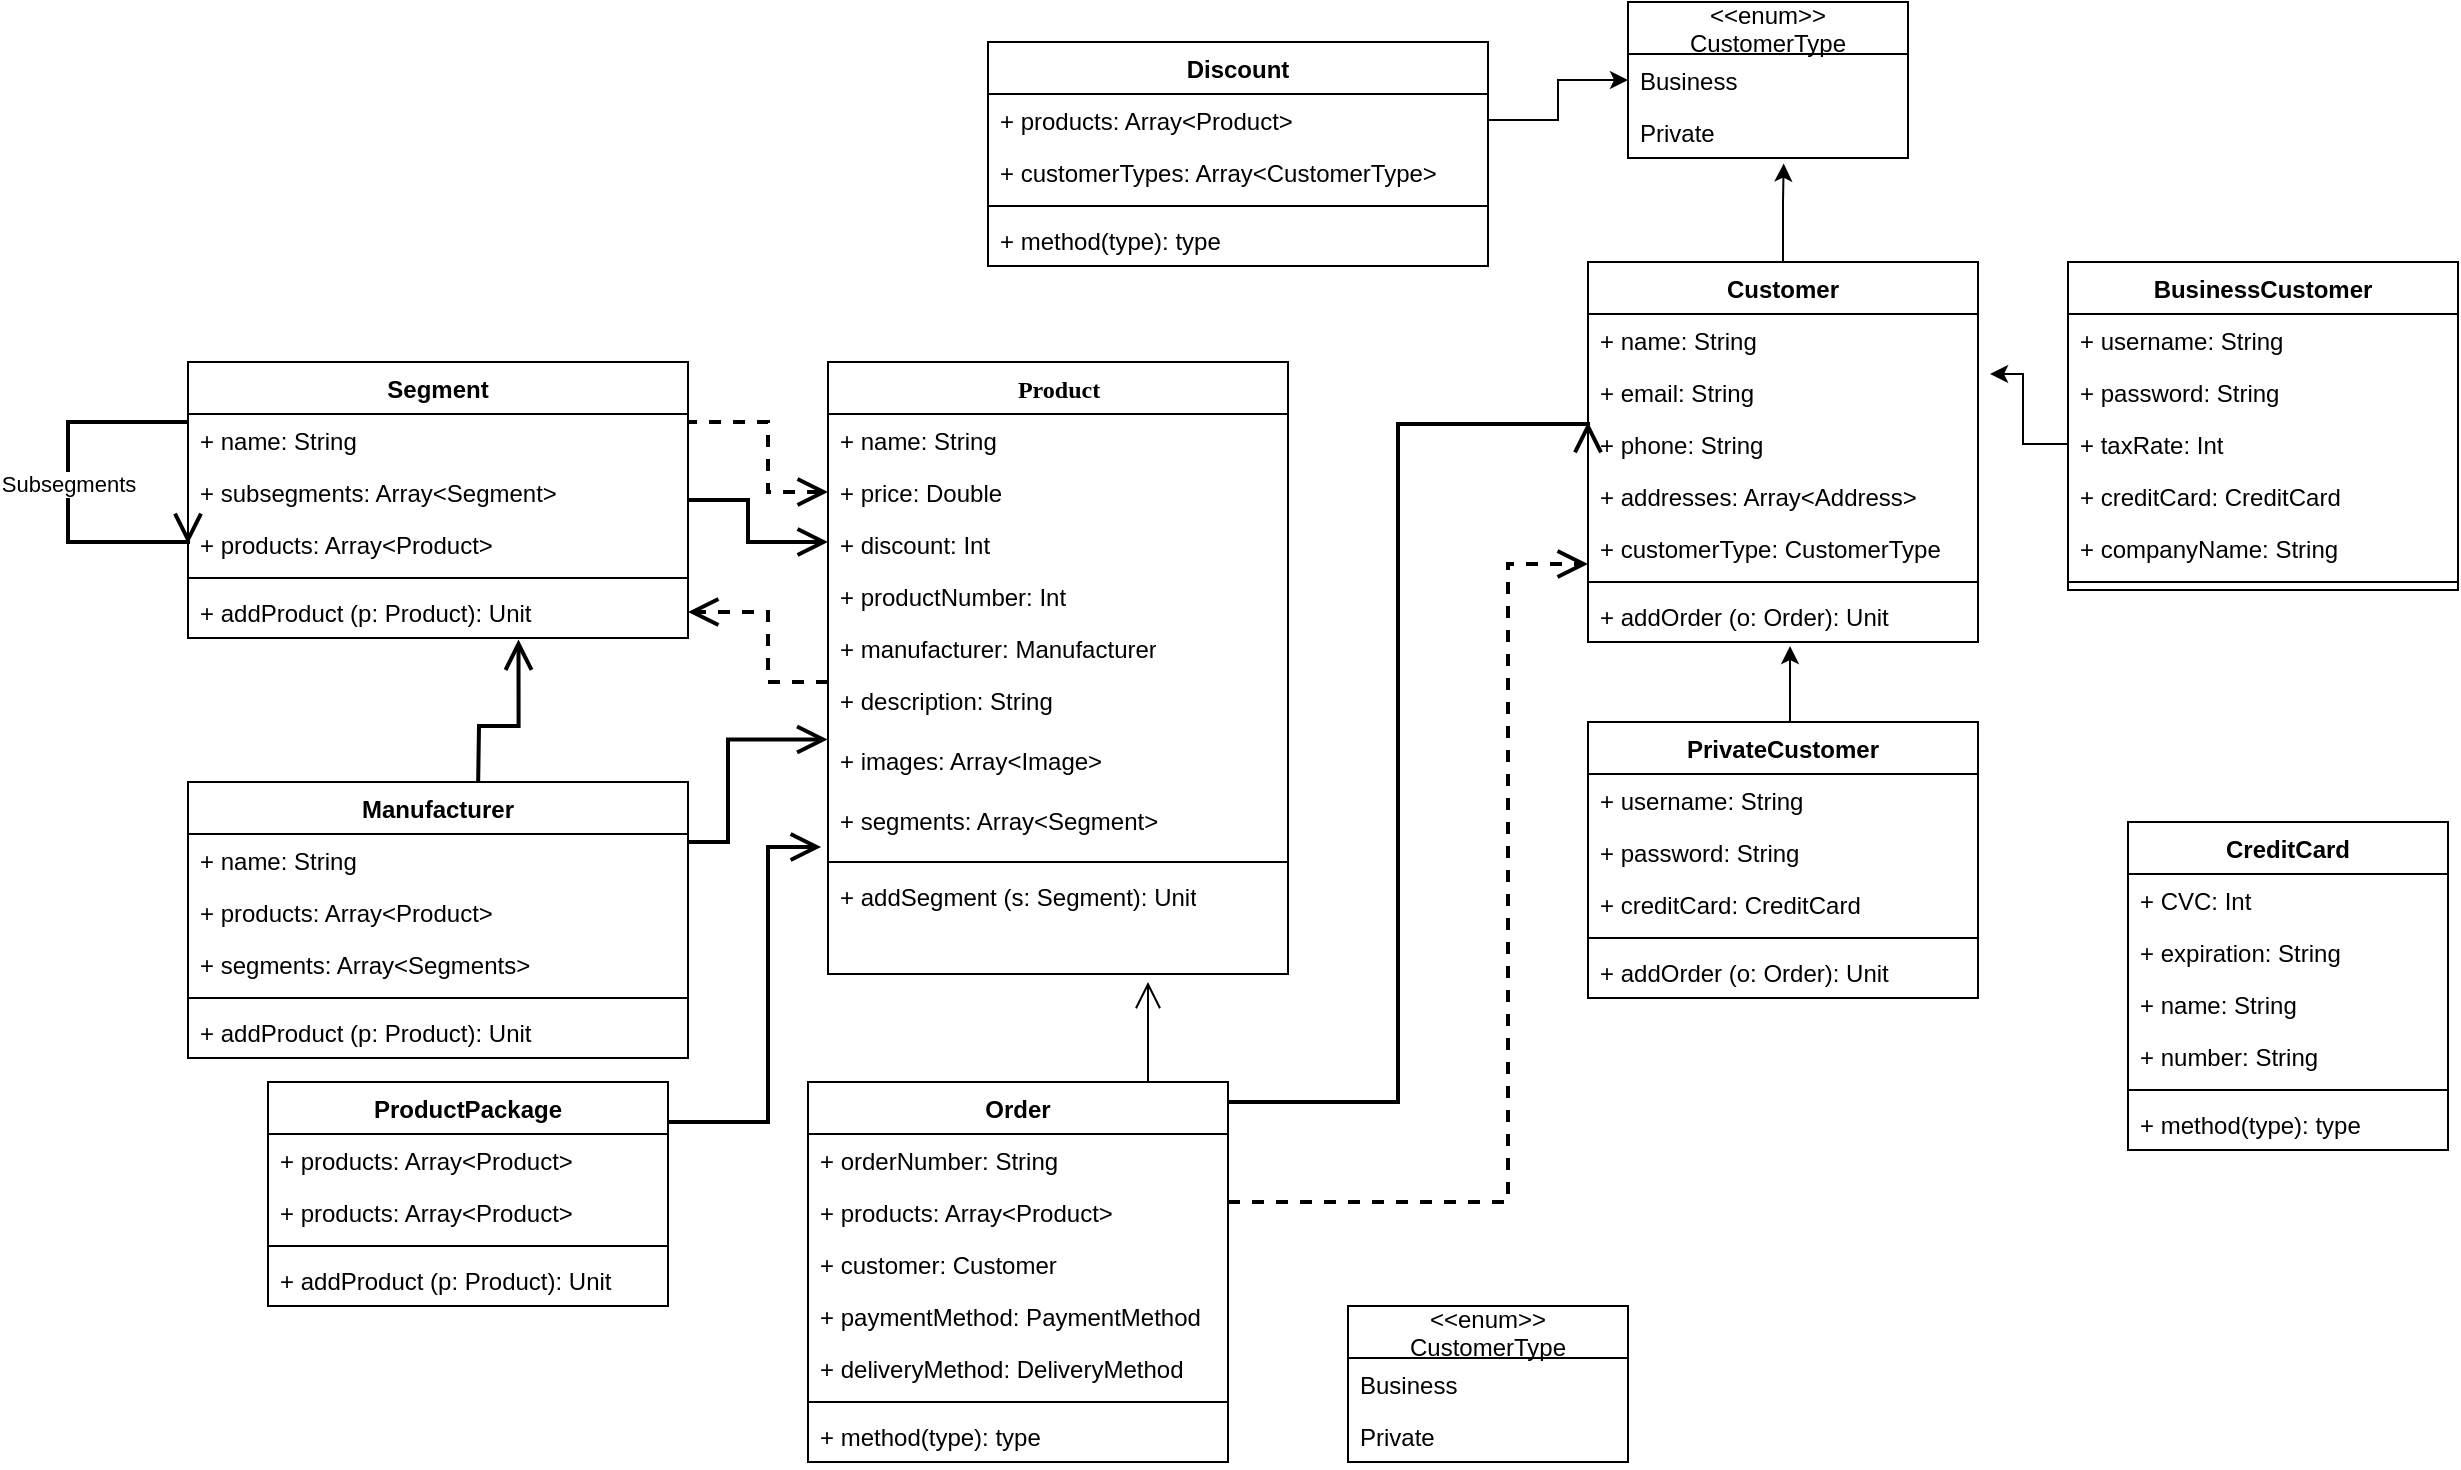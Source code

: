 <mxfile version="20.8.13" type="github">
  <diagram name="Page-1" id="9f46799a-70d6-7492-0946-bef42562c5a5">
    <mxGraphModel dx="2095" dy="1791" grid="1" gridSize="10" guides="1" tooltips="1" connect="1" arrows="1" fold="1" page="1" pageScale="1" pageWidth="1100" pageHeight="850" background="none" math="0" shadow="0">
      <root>
        <mxCell id="0" />
        <mxCell id="1" parent="0" />
        <mxCell id="78961159f06e98e8-17" value="Product" style="swimlane;html=1;fontStyle=1;align=center;verticalAlign=top;childLayout=stackLayout;horizontal=1;startSize=26;horizontalStack=0;resizeParent=1;resizeLast=0;collapsible=1;marginBottom=0;swimlaneFillColor=#ffffff;rounded=0;shadow=0;comic=0;labelBackgroundColor=none;strokeWidth=1;fillColor=none;fontFamily=Verdana;fontSize=12" parent="1" vertex="1">
          <mxGeometry x="80" y="60" width="230" height="306" as="geometry" />
        </mxCell>
        <mxCell id="78961159f06e98e8-21" value="+ name: String&lt;br&gt;&lt;span style=&quot;white-space: pre;&quot;&gt; &lt;/span&gt;" style="text;html=1;strokeColor=none;fillColor=none;align=left;verticalAlign=top;spacingLeft=4;spacingRight=4;whiteSpace=wrap;overflow=hidden;rotatable=0;points=[[0,0.5],[1,0.5]];portConstraint=eastwest;" parent="78961159f06e98e8-17" vertex="1">
          <mxGeometry y="26" width="230" height="26" as="geometry" />
        </mxCell>
        <mxCell id="78961159f06e98e8-23" value="+ price: Double" style="text;html=1;strokeColor=none;fillColor=none;align=left;verticalAlign=top;spacingLeft=4;spacingRight=4;whiteSpace=wrap;overflow=hidden;rotatable=0;points=[[0,0.5],[1,0.5]];portConstraint=eastwest;" parent="78961159f06e98e8-17" vertex="1">
          <mxGeometry y="52" width="230" height="26" as="geometry" />
        </mxCell>
        <mxCell id="78961159f06e98e8-25" value="+ discount: Int" style="text;html=1;strokeColor=none;fillColor=none;align=left;verticalAlign=top;spacingLeft=4;spacingRight=4;whiteSpace=wrap;overflow=hidden;rotatable=0;points=[[0,0.5],[1,0.5]];portConstraint=eastwest;" parent="78961159f06e98e8-17" vertex="1">
          <mxGeometry y="78" width="230" height="26" as="geometry" />
        </mxCell>
        <mxCell id="78961159f06e98e8-26" value="+ productNumber: Int" style="text;html=1;strokeColor=none;fillColor=none;align=left;verticalAlign=top;spacingLeft=4;spacingRight=4;whiteSpace=wrap;overflow=hidden;rotatable=0;points=[[0,0.5],[1,0.5]];portConstraint=eastwest;" parent="78961159f06e98e8-17" vertex="1">
          <mxGeometry y="104" width="230" height="26" as="geometry" />
        </mxCell>
        <mxCell id="78961159f06e98e8-24" value="+ manufacturer: Manufacturer" style="text;html=1;strokeColor=none;fillColor=none;align=left;verticalAlign=top;spacingLeft=4;spacingRight=4;whiteSpace=wrap;overflow=hidden;rotatable=0;points=[[0,0.5],[1,0.5]];portConstraint=eastwest;" parent="78961159f06e98e8-17" vertex="1">
          <mxGeometry y="130" width="230" height="26" as="geometry" />
        </mxCell>
        <mxCell id="jQbfAF6T5azty1Uu_CAn-1" value="+ description: String" style="text;html=1;strokeColor=none;fillColor=none;align=left;verticalAlign=top;spacingLeft=4;spacingRight=4;whiteSpace=wrap;overflow=hidden;rotatable=0;points=[[0,0.5],[1,0.5]];portConstraint=eastwest;" parent="78961159f06e98e8-17" vertex="1">
          <mxGeometry y="156" width="230" height="30" as="geometry" />
        </mxCell>
        <mxCell id="jQbfAF6T5azty1Uu_CAn-2" value="+ images: Array&amp;lt;Image&amp;gt;" style="text;html=1;strokeColor=none;fillColor=none;align=left;verticalAlign=top;spacingLeft=4;spacingRight=4;whiteSpace=wrap;overflow=hidden;rotatable=0;points=[[0,0.5],[1,0.5]];portConstraint=eastwest;" parent="78961159f06e98e8-17" vertex="1">
          <mxGeometry y="186" width="230" height="30" as="geometry" />
        </mxCell>
        <mxCell id="jQbfAF6T5azty1Uu_CAn-60" value="+ segments: Array&amp;lt;Segment&amp;gt;" style="text;html=1;strokeColor=none;fillColor=none;align=left;verticalAlign=top;spacingLeft=4;spacingRight=4;whiteSpace=wrap;overflow=hidden;rotatable=0;points=[[0,0.5],[1,0.5]];portConstraint=eastwest;" parent="78961159f06e98e8-17" vertex="1">
          <mxGeometry y="216" width="230" height="30" as="geometry" />
        </mxCell>
        <mxCell id="78961159f06e98e8-19" value="" style="line;html=1;strokeWidth=1;fillColor=none;align=left;verticalAlign=middle;spacingTop=-1;spacingLeft=3;spacingRight=3;rotatable=0;labelPosition=right;points=[];portConstraint=eastwest;" parent="78961159f06e98e8-17" vertex="1">
          <mxGeometry y="246" width="230" height="8" as="geometry" />
        </mxCell>
        <mxCell id="78961159f06e98e8-27" value="+ addSegment (s: Segment): Unit" style="text;html=1;strokeColor=none;fillColor=none;align=left;verticalAlign=top;spacingLeft=4;spacingRight=4;whiteSpace=wrap;overflow=hidden;rotatable=0;points=[[0,0.5],[1,0.5]];portConstraint=eastwest;" parent="78961159f06e98e8-17" vertex="1">
          <mxGeometry y="254" width="230" height="26" as="geometry" />
        </mxCell>
        <mxCell id="jQbfAF6T5azty1Uu_CAn-61" value="" style="edgeStyle=orthogonalEdgeStyle;rounded=0;orthogonalLoop=1;jettySize=auto;html=1;startArrow=none;startFill=0;endArrow=open;endFill=0;endSize=11;startSize=11;" parent="1" source="jQbfAF6T5azty1Uu_CAn-16" edge="1">
          <mxGeometry relative="1" as="geometry">
            <mxPoint x="240" y="370" as="targetPoint" />
            <Array as="points">
              <mxPoint x="240" y="400" />
              <mxPoint x="240" y="400" />
            </Array>
          </mxGeometry>
        </mxCell>
        <mxCell id="jQbfAF6T5azty1Uu_CAn-16" value="Order" style="swimlane;fontStyle=1;align=center;verticalAlign=top;childLayout=stackLayout;horizontal=1;startSize=26;horizontalStack=0;resizeParent=1;resizeParentMax=0;resizeLast=0;collapsible=1;marginBottom=0;" parent="1" vertex="1">
          <mxGeometry x="70" y="420" width="210" height="190" as="geometry" />
        </mxCell>
        <mxCell id="jQbfAF6T5azty1Uu_CAn-17" value="+ orderNumber: String" style="text;strokeColor=none;fillColor=none;align=left;verticalAlign=top;spacingLeft=4;spacingRight=4;overflow=hidden;rotatable=0;points=[[0,0.5],[1,0.5]];portConstraint=eastwest;" parent="jQbfAF6T5azty1Uu_CAn-16" vertex="1">
          <mxGeometry y="26" width="210" height="26" as="geometry" />
        </mxCell>
        <mxCell id="jQbfAF6T5azty1Uu_CAn-20" value="+ products: Array&lt;Product&gt;" style="text;strokeColor=none;fillColor=none;align=left;verticalAlign=top;spacingLeft=4;spacingRight=4;overflow=hidden;rotatable=0;points=[[0,0.5],[1,0.5]];portConstraint=eastwest;" parent="jQbfAF6T5azty1Uu_CAn-16" vertex="1">
          <mxGeometry y="52" width="210" height="26" as="geometry" />
        </mxCell>
        <mxCell id="jQbfAF6T5azty1Uu_CAn-21" value="+ customer: Customer" style="text;strokeColor=none;fillColor=none;align=left;verticalAlign=top;spacingLeft=4;spacingRight=4;overflow=hidden;rotatable=0;points=[[0,0.5],[1,0.5]];portConstraint=eastwest;" parent="jQbfAF6T5azty1Uu_CAn-16" vertex="1">
          <mxGeometry y="78" width="210" height="26" as="geometry" />
        </mxCell>
        <mxCell id="jQbfAF6T5azty1Uu_CAn-42" value="+ paymentMethod: PaymentMethod" style="text;strokeColor=none;fillColor=none;align=left;verticalAlign=top;spacingLeft=4;spacingRight=4;overflow=hidden;rotatable=0;points=[[0,0.5],[1,0.5]];portConstraint=eastwest;" parent="jQbfAF6T5azty1Uu_CAn-16" vertex="1">
          <mxGeometry y="104" width="210" height="26" as="geometry" />
        </mxCell>
        <mxCell id="jQbfAF6T5azty1Uu_CAn-43" value="+ deliveryMethod: DeliveryMethod" style="text;strokeColor=none;fillColor=none;align=left;verticalAlign=top;spacingLeft=4;spacingRight=4;overflow=hidden;rotatable=0;points=[[0,0.5],[1,0.5]];portConstraint=eastwest;" parent="jQbfAF6T5azty1Uu_CAn-16" vertex="1">
          <mxGeometry y="130" width="210" height="26" as="geometry" />
        </mxCell>
        <mxCell id="jQbfAF6T5azty1Uu_CAn-18" value="" style="line;strokeWidth=1;fillColor=none;align=left;verticalAlign=middle;spacingTop=-1;spacingLeft=3;spacingRight=3;rotatable=0;labelPosition=right;points=[];portConstraint=eastwest;strokeColor=inherit;" parent="jQbfAF6T5azty1Uu_CAn-16" vertex="1">
          <mxGeometry y="156" width="210" height="8" as="geometry" />
        </mxCell>
        <mxCell id="jQbfAF6T5azty1Uu_CAn-19" value="+ method(type): type" style="text;strokeColor=none;fillColor=none;align=left;verticalAlign=top;spacingLeft=4;spacingRight=4;overflow=hidden;rotatable=0;points=[[0,0.5],[1,0.5]];portConstraint=eastwest;" parent="jQbfAF6T5azty1Uu_CAn-16" vertex="1">
          <mxGeometry y="164" width="210" height="26" as="geometry" />
        </mxCell>
        <mxCell id="bibrFvktmzw4Xg1fQ97D-48" style="edgeStyle=orthogonalEdgeStyle;rounded=0;orthogonalLoop=1;jettySize=auto;html=1;exitX=0.5;exitY=0;exitDx=0;exitDy=0;entryX=0.556;entryY=1.106;entryDx=0;entryDy=0;entryPerimeter=0;" edge="1" parent="1" source="jQbfAF6T5azty1Uu_CAn-35" target="bibrFvktmzw4Xg1fQ97D-44">
          <mxGeometry relative="1" as="geometry">
            <Array as="points">
              <mxPoint x="558" y="-20" />
              <mxPoint x="558" y="-20" />
            </Array>
          </mxGeometry>
        </mxCell>
        <mxCell id="jQbfAF6T5azty1Uu_CAn-35" value="Customer" style="swimlane;fontStyle=1;align=center;verticalAlign=top;childLayout=stackLayout;horizontal=1;startSize=26;horizontalStack=0;resizeParent=1;resizeParentMax=0;resizeLast=0;collapsible=1;marginBottom=0;" parent="1" vertex="1">
          <mxGeometry x="460" y="10" width="195" height="190" as="geometry" />
        </mxCell>
        <mxCell id="jQbfAF6T5azty1Uu_CAn-36" value="+ name: String" style="text;strokeColor=none;fillColor=none;align=left;verticalAlign=top;spacingLeft=4;spacingRight=4;overflow=hidden;rotatable=0;points=[[0,0.5],[1,0.5]];portConstraint=eastwest;" parent="jQbfAF6T5azty1Uu_CAn-35" vertex="1">
          <mxGeometry y="26" width="195" height="26" as="geometry" />
        </mxCell>
        <mxCell id="jQbfAF6T5azty1Uu_CAn-37" value="+ email: String" style="text;strokeColor=none;fillColor=none;align=left;verticalAlign=top;spacingLeft=4;spacingRight=4;overflow=hidden;rotatable=0;points=[[0,0.5],[1,0.5]];portConstraint=eastwest;" parent="jQbfAF6T5azty1Uu_CAn-35" vertex="1">
          <mxGeometry y="52" width="195" height="26" as="geometry" />
        </mxCell>
        <mxCell id="jQbfAF6T5azty1Uu_CAn-38" value="+ phone: String" style="text;strokeColor=none;fillColor=none;align=left;verticalAlign=top;spacingLeft=4;spacingRight=4;overflow=hidden;rotatable=0;points=[[0,0.5],[1,0.5]];portConstraint=eastwest;" parent="jQbfAF6T5azty1Uu_CAn-35" vertex="1">
          <mxGeometry y="78" width="195" height="26" as="geometry" />
        </mxCell>
        <mxCell id="jQbfAF6T5azty1Uu_CAn-67" value="+ addresses: Array&amp;lt;Address&amp;gt;" style="text;html=1;strokeColor=none;fillColor=none;align=left;verticalAlign=top;spacingLeft=4;spacingRight=4;whiteSpace=wrap;overflow=hidden;rotatable=0;points=[[0,0.5],[1,0.5]];portConstraint=eastwest;" parent="jQbfAF6T5azty1Uu_CAn-35" vertex="1">
          <mxGeometry y="104" width="195" height="26" as="geometry" />
        </mxCell>
        <mxCell id="bibrFvktmzw4Xg1fQ97D-36" value="+ customerType: CustomerType" style="text;html=1;strokeColor=none;fillColor=none;align=left;verticalAlign=top;spacingLeft=4;spacingRight=4;whiteSpace=wrap;overflow=hidden;rotatable=0;points=[[0,0.5],[1,0.5]];portConstraint=eastwest;" vertex="1" parent="jQbfAF6T5azty1Uu_CAn-35">
          <mxGeometry y="130" width="195" height="26" as="geometry" />
        </mxCell>
        <mxCell id="jQbfAF6T5azty1Uu_CAn-39" value="" style="line;strokeWidth=1;fillColor=none;align=left;verticalAlign=middle;spacingTop=-1;spacingLeft=3;spacingRight=3;rotatable=0;labelPosition=right;points=[];portConstraint=eastwest;strokeColor=inherit;" parent="jQbfAF6T5azty1Uu_CAn-35" vertex="1">
          <mxGeometry y="156" width="195" height="8" as="geometry" />
        </mxCell>
        <mxCell id="jQbfAF6T5azty1Uu_CAn-40" value="+ addOrder (o: Order): Unit" style="text;strokeColor=none;fillColor=none;align=left;verticalAlign=top;spacingLeft=4;spacingRight=4;overflow=hidden;rotatable=0;points=[[0,0.5],[1,0.5]];portConstraint=eastwest;" parent="jQbfAF6T5azty1Uu_CAn-35" vertex="1">
          <mxGeometry y="164" width="195" height="26" as="geometry" />
        </mxCell>
        <mxCell id="jQbfAF6T5azty1Uu_CAn-59" style="edgeStyle=orthogonalEdgeStyle;rounded=0;orthogonalLoop=1;jettySize=auto;html=1;entryX=-0.001;entryY=0.092;entryDx=0;entryDy=0;entryPerimeter=0;endArrow=open;endFill=0;startSize=11;endSize=11;strokeWidth=2;" parent="1" source="jQbfAF6T5azty1Uu_CAn-84" target="jQbfAF6T5azty1Uu_CAn-2" edge="1">
          <mxGeometry relative="1" as="geometry">
            <mxPoint x="70" y="250" as="targetPoint" />
            <mxPoint x="10.0" y="374" as="sourcePoint" />
            <Array as="points">
              <mxPoint x="30" y="300" />
              <mxPoint x="30" y="249" />
            </Array>
          </mxGeometry>
        </mxCell>
        <mxCell id="jQbfAF6T5azty1Uu_CAn-77" style="edgeStyle=orthogonalEdgeStyle;rounded=0;orthogonalLoop=1;jettySize=auto;html=1;strokeWidth=2;startArrow=none;startFill=0;endArrow=open;endFill=0;startSize=11;endSize=11;entryX=0.661;entryY=1.029;entryDx=0;entryDy=0;entryPerimeter=0;" parent="1" target="jQbfAF6T5azty1Uu_CAn-55" edge="1">
          <mxGeometry relative="1" as="geometry">
            <mxPoint x="-120.0" y="230" as="targetPoint" />
            <mxPoint x="-95.0" y="276" as="sourcePoint" />
          </mxGeometry>
        </mxCell>
        <mxCell id="jQbfAF6T5azty1Uu_CAn-57" value="" style="edgeStyle=orthogonalEdgeStyle;rounded=0;orthogonalLoop=1;jettySize=auto;html=1;startArrow=none;startFill=0;endArrow=open;endFill=0;endSize=11;startSize=11;strokeWidth=2;" parent="1" source="jQbfAF6T5azty1Uu_CAn-50" edge="1">
          <mxGeometry relative="1" as="geometry">
            <mxPoint x="80" y="150" as="targetPoint" />
            <Array as="points">
              <mxPoint x="40" y="129" />
              <mxPoint x="40" y="150" />
              <mxPoint x="80" y="150" />
            </Array>
          </mxGeometry>
        </mxCell>
        <mxCell id="jQbfAF6T5azty1Uu_CAn-50" value="Segment" style="swimlane;fontStyle=1;align=center;verticalAlign=top;childLayout=stackLayout;horizontal=1;startSize=26;horizontalStack=0;resizeParent=1;resizeParentMax=0;resizeLast=0;collapsible=1;marginBottom=0;" parent="1" vertex="1">
          <mxGeometry x="-240" y="60" width="250" height="138" as="geometry" />
        </mxCell>
        <mxCell id="jQbfAF6T5azty1Uu_CAn-51" value="+ name: String" style="text;strokeColor=none;fillColor=none;align=left;verticalAlign=top;spacingLeft=4;spacingRight=4;overflow=hidden;rotatable=0;points=[[0,0.5],[1,0.5]];portConstraint=eastwest;" parent="jQbfAF6T5azty1Uu_CAn-50" vertex="1">
          <mxGeometry y="26" width="250" height="26" as="geometry" />
        </mxCell>
        <mxCell id="jQbfAF6T5azty1Uu_CAn-71" value="Subsegments" style="edgeStyle=orthogonalEdgeStyle;rounded=0;orthogonalLoop=1;jettySize=auto;html=1;entryX=0;entryY=0.5;entryDx=0;entryDy=0;strokeWidth=2;startArrow=none;startFill=0;endArrow=open;endFill=0;startSize=11;endSize=11;" parent="jQbfAF6T5azty1Uu_CAn-50" target="jQbfAF6T5azty1Uu_CAn-56" edge="1">
          <mxGeometry relative="1" as="geometry">
            <mxPoint y="30" as="sourcePoint" />
            <Array as="points">
              <mxPoint y="30" />
              <mxPoint x="-60" y="30" />
              <mxPoint x="-60" y="90" />
              <mxPoint y="90" />
            </Array>
          </mxGeometry>
        </mxCell>
        <mxCell id="jQbfAF6T5azty1Uu_CAn-52" value="+ subsegments: Array&lt;Segment&gt;" style="text;strokeColor=none;fillColor=none;align=left;verticalAlign=top;spacingLeft=4;spacingRight=4;overflow=hidden;rotatable=0;points=[[0,0.5],[1,0.5]];portConstraint=eastwest;" parent="jQbfAF6T5azty1Uu_CAn-50" vertex="1">
          <mxGeometry y="52" width="250" height="26" as="geometry" />
        </mxCell>
        <mxCell id="jQbfAF6T5azty1Uu_CAn-56" value="+ products: Array&lt;Product&gt;" style="text;strokeColor=none;fillColor=none;align=left;verticalAlign=top;spacingLeft=4;spacingRight=4;overflow=hidden;rotatable=0;points=[[0,0.5],[1,0.5]];portConstraint=eastwest;" parent="jQbfAF6T5azty1Uu_CAn-50" vertex="1">
          <mxGeometry y="78" width="250" height="26" as="geometry" />
        </mxCell>
        <mxCell id="jQbfAF6T5azty1Uu_CAn-53" value="" style="line;strokeWidth=1;fillColor=none;align=left;verticalAlign=middle;spacingTop=-1;spacingLeft=3;spacingRight=3;rotatable=0;labelPosition=right;points=[];portConstraint=eastwest;strokeColor=inherit;" parent="jQbfAF6T5azty1Uu_CAn-50" vertex="1">
          <mxGeometry y="104" width="250" height="8" as="geometry" />
        </mxCell>
        <mxCell id="jQbfAF6T5azty1Uu_CAn-55" value="+ addProduct (p: Product): Unit" style="text;strokeColor=none;fillColor=none;align=left;verticalAlign=top;spacingLeft=4;spacingRight=4;overflow=hidden;rotatable=0;points=[[0,0.5],[1,0.5]];portConstraint=eastwest;" parent="jQbfAF6T5azty1Uu_CAn-50" vertex="1">
          <mxGeometry y="112" width="250" height="26" as="geometry" />
        </mxCell>
        <mxCell id="jQbfAF6T5azty1Uu_CAn-62" style="edgeStyle=orthogonalEdgeStyle;rounded=0;orthogonalLoop=1;jettySize=auto;html=1;startArrow=none;startFill=0;endArrow=open;endFill=0;endSize=11;startSize=11;strokeWidth=2;" parent="1" edge="1">
          <mxGeometry relative="1" as="geometry">
            <mxPoint x="280" y="430" as="sourcePoint" />
            <mxPoint x="460" y="90" as="targetPoint" />
            <Array as="points">
              <mxPoint x="280" y="430" />
              <mxPoint x="365" y="430" />
              <mxPoint x="365" y="91" />
            </Array>
          </mxGeometry>
        </mxCell>
        <mxCell id="jQbfAF6T5azty1Uu_CAn-64" style="edgeStyle=orthogonalEdgeStyle;rounded=0;orthogonalLoop=1;jettySize=auto;html=1;dashed=1;startArrow=none;startFill=0;endArrow=open;endFill=0;endSize=11;startSize=11;strokeWidth=2;" parent="1" source="jQbfAF6T5azty1Uu_CAn-1" edge="1">
          <mxGeometry relative="1" as="geometry">
            <mxPoint x="10" y="185" as="targetPoint" />
            <Array as="points">
              <mxPoint x="50" y="220" />
              <mxPoint x="50" y="185" />
            </Array>
          </mxGeometry>
        </mxCell>
        <mxCell id="jQbfAF6T5azty1Uu_CAn-68" style="edgeStyle=orthogonalEdgeStyle;rounded=0;orthogonalLoop=1;jettySize=auto;html=1;strokeWidth=2;startArrow=none;startFill=0;endArrow=open;endFill=0;startSize=11;endSize=11;dashed=1;" parent="1" edge="1">
          <mxGeometry relative="1" as="geometry">
            <mxPoint x="280" y="480" as="sourcePoint" />
            <mxPoint x="460" y="161" as="targetPoint" />
            <Array as="points">
              <mxPoint x="420" y="480" />
              <mxPoint x="420" y="161" />
              <mxPoint x="460" y="161" />
            </Array>
          </mxGeometry>
        </mxCell>
        <mxCell id="jQbfAF6T5azty1Uu_CAn-83" value="Manufacturer" style="swimlane;fontStyle=1;align=center;verticalAlign=top;childLayout=stackLayout;horizontal=1;startSize=26;horizontalStack=0;resizeParent=1;resizeParentMax=0;resizeLast=0;collapsible=1;marginBottom=0;" parent="1" vertex="1">
          <mxGeometry x="-240" y="270" width="250" height="138" as="geometry" />
        </mxCell>
        <mxCell id="jQbfAF6T5azty1Uu_CAn-84" value="+ name: String" style="text;strokeColor=none;fillColor=none;align=left;verticalAlign=top;spacingLeft=4;spacingRight=4;overflow=hidden;rotatable=0;points=[[0,0.5],[1,0.5]];portConstraint=eastwest;" parent="jQbfAF6T5azty1Uu_CAn-83" vertex="1">
          <mxGeometry y="26" width="250" height="26" as="geometry" />
        </mxCell>
        <mxCell id="jQbfAF6T5azty1Uu_CAn-86" value="+ products: Array&lt;Product&gt;" style="text;strokeColor=none;fillColor=none;align=left;verticalAlign=top;spacingLeft=4;spacingRight=4;overflow=hidden;rotatable=0;points=[[0,0.5],[1,0.5]];portConstraint=eastwest;" parent="jQbfAF6T5azty1Uu_CAn-83" vertex="1">
          <mxGeometry y="52" width="250" height="26" as="geometry" />
        </mxCell>
        <mxCell id="jQbfAF6T5azty1Uu_CAn-87" value="+ segments: Array&lt;Segments&gt;" style="text;strokeColor=none;fillColor=none;align=left;verticalAlign=top;spacingLeft=4;spacingRight=4;overflow=hidden;rotatable=0;points=[[0,0.5],[1,0.5]];portConstraint=eastwest;" parent="jQbfAF6T5azty1Uu_CAn-83" vertex="1">
          <mxGeometry y="78" width="250" height="26" as="geometry" />
        </mxCell>
        <mxCell id="jQbfAF6T5azty1Uu_CAn-88" value="" style="line;strokeWidth=1;fillColor=none;align=left;verticalAlign=middle;spacingTop=-1;spacingLeft=3;spacingRight=3;rotatable=0;labelPosition=right;points=[];portConstraint=eastwest;strokeColor=inherit;" parent="jQbfAF6T5azty1Uu_CAn-83" vertex="1">
          <mxGeometry y="104" width="250" height="8" as="geometry" />
        </mxCell>
        <mxCell id="jQbfAF6T5azty1Uu_CAn-89" value="+ addProduct (p: Product): Unit" style="text;strokeColor=none;fillColor=none;align=left;verticalAlign=top;spacingLeft=4;spacingRight=4;overflow=hidden;rotatable=0;points=[[0,0.5],[1,0.5]];portConstraint=eastwest;" parent="jQbfAF6T5azty1Uu_CAn-83" vertex="1">
          <mxGeometry y="112" width="250" height="26" as="geometry" />
        </mxCell>
        <mxCell id="jQbfAF6T5azty1Uu_CAn-90" style="edgeStyle=orthogonalEdgeStyle;rounded=0;orthogonalLoop=1;jettySize=auto;html=1;dashed=1;startArrow=open;startFill=0;endArrow=none;endFill=0;endSize=11;startSize=11;strokeWidth=2;" parent="1" edge="1">
          <mxGeometry relative="1" as="geometry">
            <mxPoint x="80" y="125" as="sourcePoint" />
            <mxPoint x="10.0" y="90" as="targetPoint" />
            <Array as="points">
              <mxPoint x="50" y="125" />
              <mxPoint x="50" y="90" />
            </Array>
          </mxGeometry>
        </mxCell>
        <mxCell id="jQbfAF6T5azty1Uu_CAn-91" value="ProductPackage" style="swimlane;fontStyle=1;align=center;verticalAlign=top;childLayout=stackLayout;horizontal=1;startSize=26;horizontalStack=0;resizeParent=1;resizeParentMax=0;resizeLast=0;collapsible=1;marginBottom=0;" parent="1" vertex="1">
          <mxGeometry x="-200" y="420" width="200" height="112" as="geometry" />
        </mxCell>
        <mxCell id="jQbfAF6T5azty1Uu_CAn-92" value="+ products: Array&lt;Product&gt;&#xa;" style="text;strokeColor=none;fillColor=none;align=left;verticalAlign=top;spacingLeft=4;spacingRight=4;overflow=hidden;rotatable=0;points=[[0,0.5],[1,0.5]];portConstraint=eastwest;" parent="jQbfAF6T5azty1Uu_CAn-91" vertex="1">
          <mxGeometry y="26" width="200" height="26" as="geometry" />
        </mxCell>
        <mxCell id="jQbfAF6T5azty1Uu_CAn-95" value="+ products: Array&lt;Product&gt;&#xa;" style="text;strokeColor=none;fillColor=none;align=left;verticalAlign=top;spacingLeft=4;spacingRight=4;overflow=hidden;rotatable=0;points=[[0,0.5],[1,0.5]];portConstraint=eastwest;" parent="jQbfAF6T5azty1Uu_CAn-91" vertex="1">
          <mxGeometry y="52" width="200" height="26" as="geometry" />
        </mxCell>
        <mxCell id="jQbfAF6T5azty1Uu_CAn-93" value="" style="line;strokeWidth=1;fillColor=none;align=left;verticalAlign=middle;spacingTop=-1;spacingLeft=3;spacingRight=3;rotatable=0;labelPosition=right;points=[];portConstraint=eastwest;strokeColor=inherit;" parent="jQbfAF6T5azty1Uu_CAn-91" vertex="1">
          <mxGeometry y="78" width="200" height="8" as="geometry" />
        </mxCell>
        <mxCell id="jQbfAF6T5azty1Uu_CAn-94" value="+ addProduct (p: Product): Unit" style="text;strokeColor=none;fillColor=none;align=left;verticalAlign=top;spacingLeft=4;spacingRight=4;overflow=hidden;rotatable=0;points=[[0,0.5],[1,0.5]];portConstraint=eastwest;" parent="jQbfAF6T5azty1Uu_CAn-91" vertex="1">
          <mxGeometry y="86" width="200" height="26" as="geometry" />
        </mxCell>
        <mxCell id="jQbfAF6T5azty1Uu_CAn-96" style="edgeStyle=orthogonalEdgeStyle;rounded=0;orthogonalLoop=1;jettySize=auto;html=1;entryX=-0.015;entryY=0.883;entryDx=0;entryDy=0;entryPerimeter=0;strokeWidth=2;startArrow=none;startFill=0;endArrow=open;endFill=0;startSize=11;endSize=11;" parent="1" target="jQbfAF6T5azty1Uu_CAn-60" edge="1">
          <mxGeometry relative="1" as="geometry">
            <mxPoint y="440" as="sourcePoint" />
            <Array as="points">
              <mxPoint y="440" />
              <mxPoint x="50" y="440" />
              <mxPoint x="50" y="303" />
            </Array>
          </mxGeometry>
        </mxCell>
        <mxCell id="bibrFvktmzw4Xg1fQ97D-25" style="edgeStyle=orthogonalEdgeStyle;rounded=0;orthogonalLoop=1;jettySize=auto;html=1;exitX=0.5;exitY=0;exitDx=0;exitDy=0;entryX=0.518;entryY=1.077;entryDx=0;entryDy=0;entryPerimeter=0;" edge="1" parent="1" source="bibrFvktmzw4Xg1fQ97D-1" target="jQbfAF6T5azty1Uu_CAn-40">
          <mxGeometry relative="1" as="geometry" />
        </mxCell>
        <mxCell id="bibrFvktmzw4Xg1fQ97D-1" value="PrivateCustomer" style="swimlane;fontStyle=1;align=center;verticalAlign=top;childLayout=stackLayout;horizontal=1;startSize=26;horizontalStack=0;resizeParent=1;resizeParentMax=0;resizeLast=0;collapsible=1;marginBottom=0;" vertex="1" parent="1">
          <mxGeometry x="460" y="240" width="195" height="138" as="geometry" />
        </mxCell>
        <mxCell id="bibrFvktmzw4Xg1fQ97D-4" value="+ username: String" style="text;html=1;strokeColor=none;fillColor=none;align=left;verticalAlign=top;spacingLeft=4;spacingRight=4;whiteSpace=wrap;overflow=hidden;rotatable=0;points=[[0,0.5],[1,0.5]];portConstraint=eastwest;" vertex="1" parent="bibrFvktmzw4Xg1fQ97D-1">
          <mxGeometry y="26" width="195" height="26" as="geometry" />
        </mxCell>
        <mxCell id="bibrFvktmzw4Xg1fQ97D-5" value="+ password: String" style="text;html=1;strokeColor=none;fillColor=none;align=left;verticalAlign=top;spacingLeft=4;spacingRight=4;whiteSpace=wrap;overflow=hidden;rotatable=0;points=[[0,0.5],[1,0.5]];portConstraint=eastwest;" vertex="1" parent="bibrFvktmzw4Xg1fQ97D-1">
          <mxGeometry y="52" width="195" height="26" as="geometry" />
        </mxCell>
        <mxCell id="bibrFvktmzw4Xg1fQ97D-6" value="+ creditCard: CreditCard" style="text;html=1;strokeColor=none;fillColor=none;align=left;verticalAlign=top;spacingLeft=4;spacingRight=4;whiteSpace=wrap;overflow=hidden;rotatable=0;points=[[0,0.5],[1,0.5]];portConstraint=eastwest;" vertex="1" parent="bibrFvktmzw4Xg1fQ97D-1">
          <mxGeometry y="78" width="195" height="26" as="geometry" />
        </mxCell>
        <mxCell id="bibrFvktmzw4Xg1fQ97D-10" value="" style="line;strokeWidth=1;fillColor=none;align=left;verticalAlign=middle;spacingTop=-1;spacingLeft=3;spacingRight=3;rotatable=0;labelPosition=right;points=[];portConstraint=eastwest;strokeColor=inherit;" vertex="1" parent="bibrFvktmzw4Xg1fQ97D-1">
          <mxGeometry y="104" width="195" height="8" as="geometry" />
        </mxCell>
        <mxCell id="bibrFvktmzw4Xg1fQ97D-11" value="+ addOrder (o: Order): Unit" style="text;strokeColor=none;fillColor=none;align=left;verticalAlign=top;spacingLeft=4;spacingRight=4;overflow=hidden;rotatable=0;points=[[0,0.5],[1,0.5]];portConstraint=eastwest;" vertex="1" parent="bibrFvktmzw4Xg1fQ97D-1">
          <mxGeometry y="112" width="195" height="26" as="geometry" />
        </mxCell>
        <mxCell id="bibrFvktmzw4Xg1fQ97D-12" value="BusinessCustomer" style="swimlane;fontStyle=1;align=center;verticalAlign=top;childLayout=stackLayout;horizontal=1;startSize=26;horizontalStack=0;resizeParent=1;resizeParentMax=0;resizeLast=0;collapsible=1;marginBottom=0;" vertex="1" parent="1">
          <mxGeometry x="700" y="10" width="195" height="164" as="geometry" />
        </mxCell>
        <mxCell id="bibrFvktmzw4Xg1fQ97D-15" value="+ username: String" style="text;html=1;strokeColor=none;fillColor=none;align=left;verticalAlign=top;spacingLeft=4;spacingRight=4;whiteSpace=wrap;overflow=hidden;rotatable=0;points=[[0,0.5],[1,0.5]];portConstraint=eastwest;" vertex="1" parent="bibrFvktmzw4Xg1fQ97D-12">
          <mxGeometry y="26" width="195" height="26" as="geometry" />
        </mxCell>
        <mxCell id="bibrFvktmzw4Xg1fQ97D-16" value="+ password: String" style="text;html=1;strokeColor=none;fillColor=none;align=left;verticalAlign=top;spacingLeft=4;spacingRight=4;whiteSpace=wrap;overflow=hidden;rotatable=0;points=[[0,0.5],[1,0.5]];portConstraint=eastwest;" vertex="1" parent="bibrFvktmzw4Xg1fQ97D-12">
          <mxGeometry y="52" width="195" height="26" as="geometry" />
        </mxCell>
        <mxCell id="bibrFvktmzw4Xg1fQ97D-24" value="+ taxRate: Int" style="text;html=1;strokeColor=none;fillColor=none;align=left;verticalAlign=top;spacingLeft=4;spacingRight=4;whiteSpace=wrap;overflow=hidden;rotatable=0;points=[[0,0.5],[1,0.5]];portConstraint=eastwest;" vertex="1" parent="bibrFvktmzw4Xg1fQ97D-12">
          <mxGeometry y="78" width="195" height="26" as="geometry" />
        </mxCell>
        <mxCell id="bibrFvktmzw4Xg1fQ97D-17" value="+ creditCard: CreditCard" style="text;html=1;strokeColor=none;fillColor=none;align=left;verticalAlign=top;spacingLeft=4;spacingRight=4;whiteSpace=wrap;overflow=hidden;rotatable=0;points=[[0,0.5],[1,0.5]];portConstraint=eastwest;" vertex="1" parent="bibrFvktmzw4Xg1fQ97D-12">
          <mxGeometry y="104" width="195" height="26" as="geometry" />
        </mxCell>
        <mxCell id="bibrFvktmzw4Xg1fQ97D-23" value="+ companyName: String" style="text;html=1;strokeColor=none;fillColor=none;align=left;verticalAlign=top;spacingLeft=4;spacingRight=4;whiteSpace=wrap;overflow=hidden;rotatable=0;points=[[0,0.5],[1,0.5]];portConstraint=eastwest;" vertex="1" parent="bibrFvktmzw4Xg1fQ97D-12">
          <mxGeometry y="130" width="195" height="26" as="geometry" />
        </mxCell>
        <mxCell id="bibrFvktmzw4Xg1fQ97D-21" value="" style="line;strokeWidth=1;fillColor=none;align=left;verticalAlign=middle;spacingTop=-1;spacingLeft=3;spacingRight=3;rotatable=0;labelPosition=right;points=[];portConstraint=eastwest;strokeColor=inherit;" vertex="1" parent="bibrFvktmzw4Xg1fQ97D-12">
          <mxGeometry y="156" width="195" height="8" as="geometry" />
        </mxCell>
        <mxCell id="bibrFvktmzw4Xg1fQ97D-30" style="edgeStyle=orthogonalEdgeStyle;rounded=0;orthogonalLoop=1;jettySize=auto;html=1;exitX=0;exitY=0.5;exitDx=0;exitDy=0;entryX=1.031;entryY=0.154;entryDx=0;entryDy=0;entryPerimeter=0;" edge="1" parent="1" source="bibrFvktmzw4Xg1fQ97D-24" target="jQbfAF6T5azty1Uu_CAn-37">
          <mxGeometry relative="1" as="geometry" />
        </mxCell>
        <mxCell id="bibrFvktmzw4Xg1fQ97D-31" value="Discount" style="swimlane;fontStyle=1;align=center;verticalAlign=top;childLayout=stackLayout;horizontal=1;startSize=26;horizontalStack=0;resizeParent=1;resizeParentMax=0;resizeLast=0;collapsible=1;marginBottom=0;" vertex="1" parent="1">
          <mxGeometry x="160" y="-100" width="250" height="112" as="geometry" />
        </mxCell>
        <mxCell id="bibrFvktmzw4Xg1fQ97D-32" value="+ products: Array&lt;Product&gt;" style="text;strokeColor=none;fillColor=none;align=left;verticalAlign=top;spacingLeft=4;spacingRight=4;overflow=hidden;rotatable=0;points=[[0,0.5],[1,0.5]];portConstraint=eastwest;" vertex="1" parent="bibrFvktmzw4Xg1fQ97D-31">
          <mxGeometry y="26" width="250" height="26" as="geometry" />
        </mxCell>
        <mxCell id="bibrFvktmzw4Xg1fQ97D-35" value="+ customerTypes: Array&lt;CustomerType&gt;" style="text;strokeColor=none;fillColor=none;align=left;verticalAlign=top;spacingLeft=4;spacingRight=4;overflow=hidden;rotatable=0;points=[[0,0.5],[1,0.5]];portConstraint=eastwest;" vertex="1" parent="bibrFvktmzw4Xg1fQ97D-31">
          <mxGeometry y="52" width="250" height="26" as="geometry" />
        </mxCell>
        <mxCell id="bibrFvktmzw4Xg1fQ97D-33" value="" style="line;strokeWidth=1;fillColor=none;align=left;verticalAlign=middle;spacingTop=-1;spacingLeft=3;spacingRight=3;rotatable=0;labelPosition=right;points=[];portConstraint=eastwest;strokeColor=inherit;" vertex="1" parent="bibrFvktmzw4Xg1fQ97D-31">
          <mxGeometry y="78" width="250" height="8" as="geometry" />
        </mxCell>
        <mxCell id="bibrFvktmzw4Xg1fQ97D-34" value="+ method(type): type" style="text;strokeColor=none;fillColor=none;align=left;verticalAlign=top;spacingLeft=4;spacingRight=4;overflow=hidden;rotatable=0;points=[[0,0.5],[1,0.5]];portConstraint=eastwest;" vertex="1" parent="bibrFvktmzw4Xg1fQ97D-31">
          <mxGeometry y="86" width="250" height="26" as="geometry" />
        </mxCell>
        <mxCell id="bibrFvktmzw4Xg1fQ97D-42" value="&lt;&lt;enum&gt;&gt;&#xa;CustomerType" style="swimlane;fontStyle=0;childLayout=stackLayout;horizontal=1;startSize=26;fillColor=none;horizontalStack=0;resizeParent=1;resizeParentMax=0;resizeLast=0;collapsible=1;marginBottom=0;" vertex="1" parent="1">
          <mxGeometry x="480" y="-120" width="140" height="78" as="geometry" />
        </mxCell>
        <mxCell id="bibrFvktmzw4Xg1fQ97D-43" value="Business" style="text;strokeColor=none;fillColor=none;align=left;verticalAlign=top;spacingLeft=4;spacingRight=4;overflow=hidden;rotatable=0;points=[[0,0.5],[1,0.5]];portConstraint=eastwest;" vertex="1" parent="bibrFvktmzw4Xg1fQ97D-42">
          <mxGeometry y="26" width="140" height="26" as="geometry" />
        </mxCell>
        <mxCell id="bibrFvktmzw4Xg1fQ97D-44" value="Private" style="text;strokeColor=none;fillColor=none;align=left;verticalAlign=top;spacingLeft=4;spacingRight=4;overflow=hidden;rotatable=0;points=[[0,0.5],[1,0.5]];portConstraint=eastwest;" vertex="1" parent="bibrFvktmzw4Xg1fQ97D-42">
          <mxGeometry y="52" width="140" height="26" as="geometry" />
        </mxCell>
        <mxCell id="bibrFvktmzw4Xg1fQ97D-47" style="edgeStyle=orthogonalEdgeStyle;rounded=0;orthogonalLoop=1;jettySize=auto;html=1;entryX=0;entryY=0.5;entryDx=0;entryDy=0;" edge="1" parent="1" source="bibrFvktmzw4Xg1fQ97D-32" target="bibrFvktmzw4Xg1fQ97D-43">
          <mxGeometry relative="1" as="geometry" />
        </mxCell>
        <mxCell id="bibrFvktmzw4Xg1fQ97D-49" value="&lt;&lt;enum&gt;&gt;&#xa;CustomerType" style="swimlane;fontStyle=0;childLayout=stackLayout;horizontal=1;startSize=26;fillColor=none;horizontalStack=0;resizeParent=1;resizeParentMax=0;resizeLast=0;collapsible=1;marginBottom=0;" vertex="1" parent="1">
          <mxGeometry x="340" y="532" width="140" height="78" as="geometry" />
        </mxCell>
        <mxCell id="bibrFvktmzw4Xg1fQ97D-50" value="Business" style="text;strokeColor=none;fillColor=none;align=left;verticalAlign=top;spacingLeft=4;spacingRight=4;overflow=hidden;rotatable=0;points=[[0,0.5],[1,0.5]];portConstraint=eastwest;" vertex="1" parent="bibrFvktmzw4Xg1fQ97D-49">
          <mxGeometry y="26" width="140" height="26" as="geometry" />
        </mxCell>
        <mxCell id="bibrFvktmzw4Xg1fQ97D-51" value="Private" style="text;strokeColor=none;fillColor=none;align=left;verticalAlign=top;spacingLeft=4;spacingRight=4;overflow=hidden;rotatable=0;points=[[0,0.5],[1,0.5]];portConstraint=eastwest;" vertex="1" parent="bibrFvktmzw4Xg1fQ97D-49">
          <mxGeometry y="52" width="140" height="26" as="geometry" />
        </mxCell>
        <mxCell id="bibrFvktmzw4Xg1fQ97D-52" value="CreditCard" style="swimlane;fontStyle=1;align=center;verticalAlign=top;childLayout=stackLayout;horizontal=1;startSize=26;horizontalStack=0;resizeParent=1;resizeParentMax=0;resizeLast=0;collapsible=1;marginBottom=0;" vertex="1" parent="1">
          <mxGeometry x="730" y="290" width="160" height="164" as="geometry" />
        </mxCell>
        <mxCell id="bibrFvktmzw4Xg1fQ97D-53" value="+ CVC: Int" style="text;strokeColor=none;fillColor=none;align=left;verticalAlign=top;spacingLeft=4;spacingRight=4;overflow=hidden;rotatable=0;points=[[0,0.5],[1,0.5]];portConstraint=eastwest;" vertex="1" parent="bibrFvktmzw4Xg1fQ97D-52">
          <mxGeometry y="26" width="160" height="26" as="geometry" />
        </mxCell>
        <mxCell id="bibrFvktmzw4Xg1fQ97D-56" value="+ expiration: String" style="text;strokeColor=none;fillColor=none;align=left;verticalAlign=top;spacingLeft=4;spacingRight=4;overflow=hidden;rotatable=0;points=[[0,0.5],[1,0.5]];portConstraint=eastwest;" vertex="1" parent="bibrFvktmzw4Xg1fQ97D-52">
          <mxGeometry y="52" width="160" height="26" as="geometry" />
        </mxCell>
        <mxCell id="bibrFvktmzw4Xg1fQ97D-57" value="+ name: String" style="text;strokeColor=none;fillColor=none;align=left;verticalAlign=top;spacingLeft=4;spacingRight=4;overflow=hidden;rotatable=0;points=[[0,0.5],[1,0.5]];portConstraint=eastwest;" vertex="1" parent="bibrFvktmzw4Xg1fQ97D-52">
          <mxGeometry y="78" width="160" height="26" as="geometry" />
        </mxCell>
        <mxCell id="bibrFvktmzw4Xg1fQ97D-58" value="+ number: String" style="text;strokeColor=none;fillColor=none;align=left;verticalAlign=top;spacingLeft=4;spacingRight=4;overflow=hidden;rotatable=0;points=[[0,0.5],[1,0.5]];portConstraint=eastwest;" vertex="1" parent="bibrFvktmzw4Xg1fQ97D-52">
          <mxGeometry y="104" width="160" height="26" as="geometry" />
        </mxCell>
        <mxCell id="bibrFvktmzw4Xg1fQ97D-54" value="" style="line;strokeWidth=1;fillColor=none;align=left;verticalAlign=middle;spacingTop=-1;spacingLeft=3;spacingRight=3;rotatable=0;labelPosition=right;points=[];portConstraint=eastwest;strokeColor=inherit;" vertex="1" parent="bibrFvktmzw4Xg1fQ97D-52">
          <mxGeometry y="130" width="160" height="8" as="geometry" />
        </mxCell>
        <mxCell id="bibrFvktmzw4Xg1fQ97D-55" value="+ method(type): type" style="text;strokeColor=none;fillColor=none;align=left;verticalAlign=top;spacingLeft=4;spacingRight=4;overflow=hidden;rotatable=0;points=[[0,0.5],[1,0.5]];portConstraint=eastwest;" vertex="1" parent="bibrFvktmzw4Xg1fQ97D-52">
          <mxGeometry y="138" width="160" height="26" as="geometry" />
        </mxCell>
      </root>
    </mxGraphModel>
  </diagram>
</mxfile>
